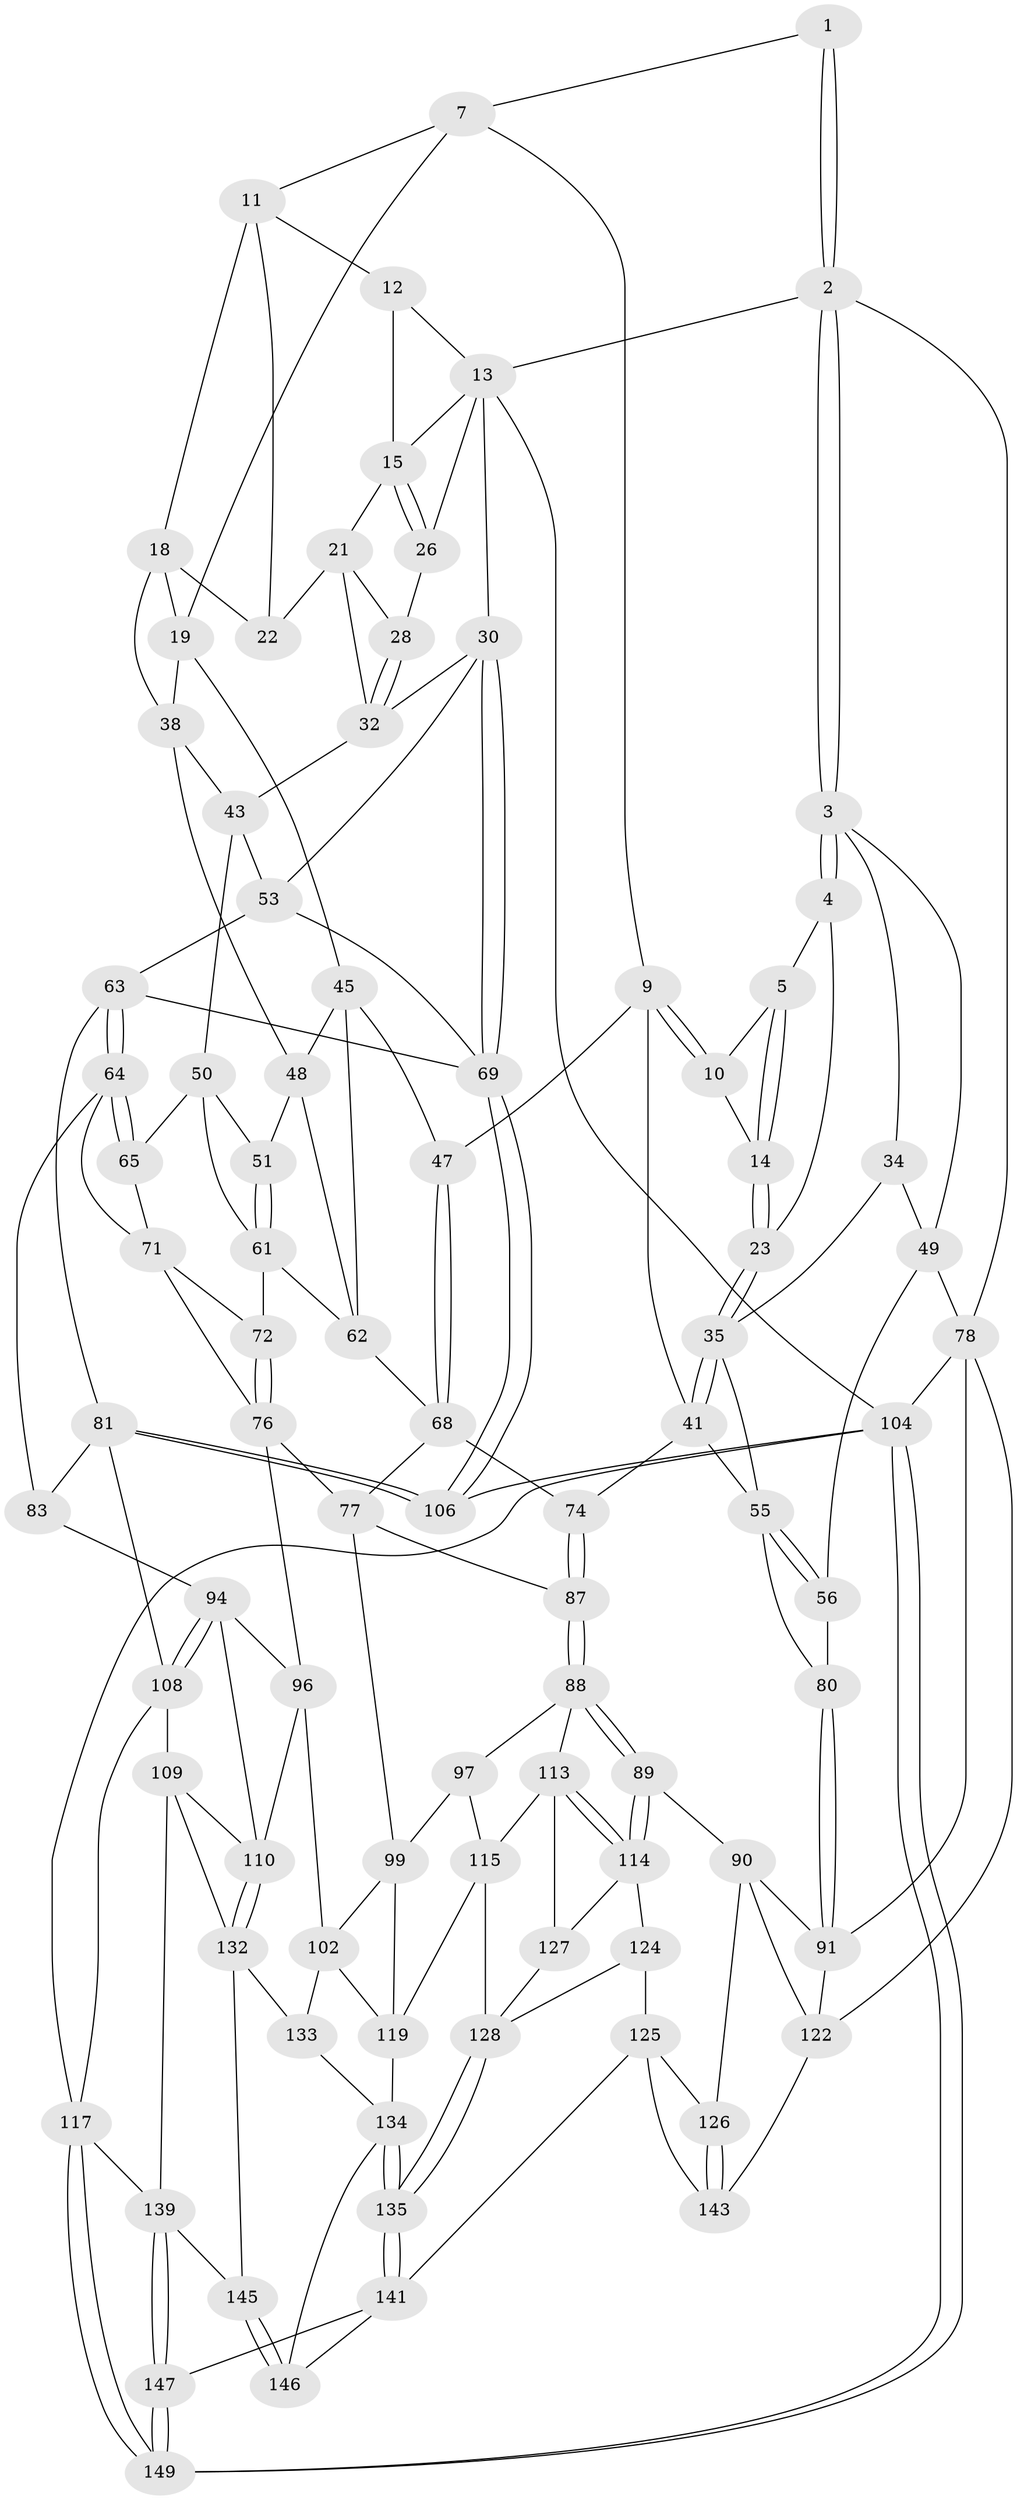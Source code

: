 // original degree distribution, {3: 0.026845637583892617, 6: 0.2348993288590604, 5: 0.5100671140939598, 4: 0.22818791946308725}
// Generated by graph-tools (version 1.1) at 2025/12/02/27/25 16:12:00]
// undirected, 89 vertices, 199 edges
graph export_dot {
graph [start="1"]
  node [color=gray90,style=filled];
  1 [pos="+0.26126669369190214+0"];
  2 [pos="+0+0"];
  3 [pos="+0+0",super="+33"];
  4 [pos="+0.08318025480215674+0.06653505674649697"];
  5 [pos="+0.18854572064018216+0.050202718339559554",super="+6"];
  7 [pos="+0.3943699940598583+0",super="+8"];
  9 [pos="+0.32855631607071645+0.17855943997156506",super="+40"];
  10 [pos="+0.244871737176616+0.17525024506853507"];
  11 [pos="+0.6621816663386997+0",super="+17"];
  12 [pos="+0.6767792524482523+0"];
  13 [pos="+0.791885680420754+0",super="+27"];
  14 [pos="+0.21149531170316588+0.17749176382137036"];
  15 [pos="+0.9099656561682692+0.07056575765638858",super="+16"];
  18 [pos="+0.6099827979435509+0.04076730395476712",super="+25"];
  19 [pos="+0.5010260122433153+0.18610910884828166",super="+20"];
  21 [pos="+0.7892563305530715+0.19641860900189778",super="+29"];
  22 [pos="+0.7533432812006364+0.18005128255461028"];
  23 [pos="+0.20172084443346935+0.18232096672135145",super="+24"];
  26 [pos="+1+0.13584139574453113"];
  28 [pos="+0.9460860223828268+0.18851829640236306"];
  30 [pos="+1+0.39976255811671985",super="+31"];
  32 [pos="+0.9125390624483788+0.31643100338270874",super="+42"];
  34 [pos="+0.07112746797381742+0.1824252785319109",super="+37"];
  35 [pos="+0.15208744858961237+0.3136595016930176",super="+36"];
  38 [pos="+0.6293065960374931+0.2481257380806021",super="+39"];
  41 [pos="+0.2781410543431863+0.43462705111143185",super="+58"];
  43 [pos="+0.7668886450973603+0.36908292420671485",super="+44"];
  45 [pos="+0.41639370331342956+0.3092159114809431",super="+46"];
  47 [pos="+0.349794201828309+0.39803508319158837"];
  48 [pos="+0.5317033360002236+0.34424584071402226",super="+52"];
  49 [pos="+0+0.22401175036460014",super="+57"];
  50 [pos="+0.6563905115379853+0.37859391984418245",super="+60"];
  51 [pos="+0.6272224824075455+0.37761162080538485"];
  53 [pos="+0.8843611326719223+0.4432077710801741",super="+54"];
  55 [pos="+0.032747188066351726+0.4509851961048807",super="+59"];
  56 [pos="+0+0.5174387300412128"];
  61 [pos="+0.5762856568664649+0.4675113014659369",super="+66"];
  62 [pos="+0.5159629377896118+0.3934657350572291",super="+67"];
  63 [pos="+0.768961537792413+0.5022995146177632",super="+75"];
  64 [pos="+0.7579954284843466+0.5129771823423993",super="+84"];
  65 [pos="+0.733023612411779+0.5172597813952476"];
  68 [pos="+0.52032197700264+0.48058580893399605",super="+73"];
  69 [pos="+1+0.540707357851643",super="+70"];
  71 [pos="+0.6903486835921064+0.5479654434930301",super="+85"];
  72 [pos="+0.6607225298203033+0.5637673139006179"];
  74 [pos="+0.30158311854438613+0.52111352511865"];
  76 [pos="+0.6084753345908717+0.6055092852686347",super="+86"];
  77 [pos="+0.5264959585233404+0.6026887156046321",super="+92"];
  78 [pos="+0+0.8045070244337511",super="+79"];
  80 [pos="+0.09138397057048969+0.618364325422647"];
  81 [pos="+0.9190128741692202+0.6773731177155405",super="+82"];
  83 [pos="+0.8085801501379439+0.6721874216133732"];
  87 [pos="+0.3019178317440977+0.6139660032057952",super="+93"];
  88 [pos="+0.28818730583377317+0.6436740538508108",super="+100"];
  89 [pos="+0.23411293274222303+0.7147660136666177"];
  90 [pos="+0.16538804356899997+0.712753808320303",super="+121"];
  91 [pos="+0.11903477766969338+0.6874448230485432",super="+107"];
  94 [pos="+0.786338818319727+0.6933925457485568",super="+95"];
  96 [pos="+0.674328286820602+0.6941409960104344",super="+101"];
  97 [pos="+0.3961078805439536+0.670385271447898",super="+98"];
  99 [pos="+0.5057482620656042+0.697365367653751",super="+103"];
  102 [pos="+0.5945113618433386+0.7640406311891741",super="+130"];
  104 [pos="+1+1",super="+105"];
  106 [pos="+1+0.6316278358166647"];
  108 [pos="+0.7835954016057701+0.7988871398722279",super="+112"];
  109 [pos="+0.7201721265677326+0.8157928580670957",super="+137"];
  110 [pos="+0.7177275131956401+0.8150342178290342",super="+111"];
  113 [pos="+0.3866128328273455+0.7353700340285674",super="+116"];
  114 [pos="+0.25556860574180507+0.7538095978349595",super="+123"];
  115 [pos="+0.42502240486537124+0.7643702847994381",super="+120"];
  117 [pos="+0.9114798596935605+0.8863012356739889",super="+118"];
  119 [pos="+0.499834228188217+0.8236496746592191",super="+131"];
  122 [pos="+0.09021524858499333+0.8758838681534203",super="+144"];
  124 [pos="+0.2577045950966576+0.8311032476655855"];
  125 [pos="+0.2113665460582956+0.8802586648657786",super="+142"];
  126 [pos="+0.1394800462534039+0.882439043116231"];
  127 [pos="+0.3771493361814355+0.8022878956512515"];
  128 [pos="+0.4112565574668967+0.9957779766842362",super="+129"];
  132 [pos="+0.6307587907552369+0.8972569506975534",super="+138"];
  133 [pos="+0.5928205447835595+0.8926510799713747"];
  134 [pos="+0.5673724708840197+0.9074672688726713",super="+136"];
  135 [pos="+0.42059318445365784+1"];
  139 [pos="+0.8721075108968801+0.8832258209883922",super="+140"];
  141 [pos="+0.37958436072950524+1",super="+148"];
  143 [pos="+0.21868869364406668+1"];
  145 [pos="+0.7332947557630477+1"];
  146 [pos="+0.7310852568712383+1"];
  147 [pos="+0.8273073522564498+1"];
  149 [pos="+1+1"];
  1 -- 2;
  1 -- 2;
  1 -- 7;
  2 -- 3;
  2 -- 3;
  2 -- 13;
  2 -- 78;
  3 -- 4;
  3 -- 4;
  3 -- 49;
  3 -- 34;
  4 -- 5;
  4 -- 23;
  5 -- 14;
  5 -- 14;
  5 -- 10;
  7 -- 11;
  7 -- 9;
  7 -- 19;
  9 -- 10;
  9 -- 10;
  9 -- 47;
  9 -- 41;
  10 -- 14;
  11 -- 12;
  11 -- 18;
  11 -- 22;
  12 -- 13;
  12 -- 15;
  13 -- 15;
  13 -- 104;
  13 -- 26;
  13 -- 30;
  14 -- 23;
  14 -- 23;
  15 -- 26;
  15 -- 26;
  15 -- 21;
  18 -- 19;
  18 -- 38;
  18 -- 22;
  19 -- 38;
  19 -- 45;
  21 -- 22;
  21 -- 32;
  21 -- 28;
  23 -- 35;
  23 -- 35;
  26 -- 28;
  28 -- 32;
  28 -- 32;
  30 -- 69;
  30 -- 69;
  30 -- 32;
  30 -- 53;
  32 -- 43;
  34 -- 49;
  34 -- 35;
  35 -- 41;
  35 -- 41;
  35 -- 55;
  38 -- 43;
  38 -- 48;
  41 -- 74;
  41 -- 55;
  43 -- 50;
  43 -- 53;
  45 -- 48;
  45 -- 62;
  45 -- 47;
  47 -- 68;
  47 -- 68;
  48 -- 51;
  48 -- 62;
  49 -- 56;
  49 -- 78;
  50 -- 51;
  50 -- 65;
  50 -- 61;
  51 -- 61;
  51 -- 61;
  53 -- 69;
  53 -- 63;
  55 -- 56;
  55 -- 56;
  55 -- 80;
  56 -- 80;
  61 -- 72;
  61 -- 62;
  62 -- 68;
  63 -- 64;
  63 -- 64;
  63 -- 81;
  63 -- 69;
  64 -- 65;
  64 -- 65;
  64 -- 83;
  64 -- 71;
  65 -- 71;
  68 -- 74;
  68 -- 77;
  69 -- 106;
  69 -- 106;
  71 -- 72;
  71 -- 76;
  72 -- 76;
  72 -- 76;
  74 -- 87;
  74 -- 87;
  76 -- 77;
  76 -- 96;
  77 -- 99;
  77 -- 87;
  78 -- 91;
  78 -- 104;
  78 -- 122;
  80 -- 91;
  80 -- 91;
  81 -- 106;
  81 -- 106;
  81 -- 83;
  81 -- 108;
  83 -- 94;
  87 -- 88;
  87 -- 88;
  88 -- 89;
  88 -- 89;
  88 -- 97;
  88 -- 113;
  89 -- 90;
  89 -- 114;
  89 -- 114;
  90 -- 91;
  90 -- 126;
  90 -- 122;
  91 -- 122;
  94 -- 108;
  94 -- 108;
  94 -- 96;
  94 -- 110;
  96 -- 102;
  96 -- 110;
  97 -- 99;
  97 -- 115;
  99 -- 102;
  99 -- 119;
  102 -- 133;
  102 -- 119;
  104 -- 149;
  104 -- 149;
  104 -- 106;
  104 -- 117;
  108 -- 109;
  108 -- 117;
  109 -- 110;
  109 -- 132;
  109 -- 139;
  110 -- 132;
  110 -- 132;
  113 -- 114;
  113 -- 114;
  113 -- 115;
  113 -- 127;
  114 -- 124;
  114 -- 127;
  115 -- 128;
  115 -- 119;
  117 -- 149;
  117 -- 149;
  117 -- 139;
  119 -- 134;
  122 -- 143;
  124 -- 125;
  124 -- 128;
  125 -- 126;
  125 -- 141;
  125 -- 143;
  126 -- 143;
  126 -- 143;
  127 -- 128;
  128 -- 135;
  128 -- 135;
  132 -- 133;
  132 -- 145;
  133 -- 134;
  134 -- 135;
  134 -- 135;
  134 -- 146;
  135 -- 141;
  135 -- 141;
  139 -- 147;
  139 -- 147;
  139 -- 145;
  141 -- 146;
  141 -- 147;
  145 -- 146;
  145 -- 146;
  147 -- 149;
  147 -- 149;
}
